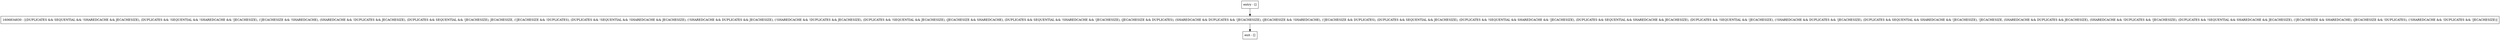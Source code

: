 digraph countObsoleteNodeInexact {
node [shape=record];
entry [label="entry - []"];
exit [label="exit - []"];
1606834830 [label="1606834830 - [(DUPLICATES && SEQUENTIAL && !SHAREDCACHE && JECACHESIZE), (DUPLICATES && !SEQUENTIAL && !SHAREDCACHE && !JECACHESIZE), (!JECACHESIZE && !SHAREDCACHE), (SHAREDCACHE && !DUPLICATES && JECACHESIZE), (DUPLICATES && SEQUENTIAL && !JECACHESIZE), JECACHESIZE, (!JECACHESIZE && !DUPLICATES), (DUPLICATES && !SEQUENTIAL && !SHAREDCACHE && JECACHESIZE), (!SHAREDCACHE && DUPLICATES && JECACHESIZE), (!SHAREDCACHE && !DUPLICATES && JECACHESIZE), (DUPLICATES && !SEQUENTIAL && JECACHESIZE), (JECACHESIZE && SHAREDCACHE), (DUPLICATES && SEQUENTIAL && !SHAREDCACHE && !JECACHESIZE), (JECACHESIZE && DUPLICATES), (SHAREDCACHE && DUPLICATES && !JECACHESIZE), (JECACHESIZE && !SHAREDCACHE), (!JECACHESIZE && DUPLICATES), (DUPLICATES && SEQUENTIAL && JECACHESIZE), (DUPLICATES && !SEQUENTIAL && SHAREDCACHE && !JECACHESIZE), (DUPLICATES && SEQUENTIAL && SHAREDCACHE && JECACHESIZE), (DUPLICATES && !SEQUENTIAL && !JECACHESIZE), (!SHAREDCACHE && DUPLICATES && !JECACHESIZE), (DUPLICATES && SEQUENTIAL && SHAREDCACHE && !JECACHESIZE), !JECACHESIZE, (SHAREDCACHE && DUPLICATES && JECACHESIZE), (SHAREDCACHE && !DUPLICATES && !JECACHESIZE), (DUPLICATES && !SEQUENTIAL && SHAREDCACHE && JECACHESIZE), (!JECACHESIZE && SHAREDCACHE), (JECACHESIZE && !DUPLICATES), (!SHAREDCACHE && !DUPLICATES && !JECACHESIZE)]"];
entry;
exit;
entry -> 1606834830;
1606834830 -> exit;
}
